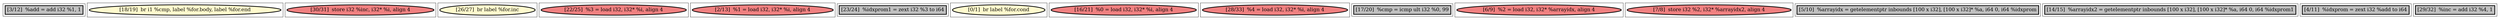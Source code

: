 
digraph G {





subgraph cluster16 {


node187 [penwidth=3.0,fontsize=20,fillcolor=grey,label="[3/12]  %add = add i32 %1, 1",shape=rectangle,style=filled ]



}

subgraph cluster4 {


node175 [penwidth=3.0,fontsize=20,fillcolor=lemonchiffon,label="[18/19]  br i1 %cmp, label %for.body, label %for.end",shape=ellipse,style=filled ]



}

subgraph cluster3 {


node174 [penwidth=3.0,fontsize=20,fillcolor=lightcoral,label="[30/31]  store i32 %inc, i32* %i, align 4",shape=ellipse,style=filled ]



}

subgraph cluster2 {


node173 [penwidth=3.0,fontsize=20,fillcolor=lemonchiffon,label="[26/27]  br label %for.inc",shape=ellipse,style=filled ]



}

subgraph cluster1 {


node172 [penwidth=3.0,fontsize=20,fillcolor=lightcoral,label="[22/25]  %3 = load i32, i32* %i, align 4",shape=ellipse,style=filled ]



}

subgraph cluster12 {


node183 [penwidth=3.0,fontsize=20,fillcolor=lightcoral,label="[2/13]  %1 = load i32, i32* %i, align 4",shape=ellipse,style=filled ]



}

subgraph cluster5 {


node176 [penwidth=3.0,fontsize=20,fillcolor=grey,label="[23/24]  %idxprom1 = zext i32 %3 to i64",shape=rectangle,style=filled ]



}

subgraph cluster0 {


node171 [penwidth=3.0,fontsize=20,fillcolor=lemonchiffon,label="[0/1]  br label %for.cond",shape=ellipse,style=filled ]



}

subgraph cluster6 {


node177 [penwidth=3.0,fontsize=20,fillcolor=lightcoral,label="[16/21]  %0 = load i32, i32* %i, align 4",shape=ellipse,style=filled ]



}

subgraph cluster14 {


node185 [penwidth=3.0,fontsize=20,fillcolor=lightcoral,label="[28/33]  %4 = load i32, i32* %i, align 4",shape=ellipse,style=filled ]



}

subgraph cluster7 {


node178 [penwidth=3.0,fontsize=20,fillcolor=grey,label="[17/20]  %cmp = icmp ult i32 %0, 99",shape=rectangle,style=filled ]



}

subgraph cluster8 {


node179 [penwidth=3.0,fontsize=20,fillcolor=lightcoral,label="[6/9]  %2 = load i32, i32* %arrayidx, align 4",shape=ellipse,style=filled ]



}

subgraph cluster9 {


node180 [penwidth=3.0,fontsize=20,fillcolor=lightcoral,label="[7/8]  store i32 %2, i32* %arrayidx2, align 4",shape=ellipse,style=filled ]



}

subgraph cluster10 {


node181 [penwidth=3.0,fontsize=20,fillcolor=grey,label="[5/10]  %arrayidx = getelementptr inbounds [100 x i32], [100 x i32]* %a, i64 0, i64 %idxprom",shape=rectangle,style=filled ]



}

subgraph cluster11 {


node182 [penwidth=3.0,fontsize=20,fillcolor=grey,label="[14/15]  %arrayidx2 = getelementptr inbounds [100 x i32], [100 x i32]* %a, i64 0, i64 %idxprom1",shape=rectangle,style=filled ]



}

subgraph cluster13 {


node184 [penwidth=3.0,fontsize=20,fillcolor=grey,label="[4/11]  %idxprom = zext i32 %add to i64",shape=rectangle,style=filled ]



}

subgraph cluster15 {


node186 [penwidth=3.0,fontsize=20,fillcolor=grey,label="[29/32]  %inc = add i32 %4, 1",shape=rectangle,style=filled ]



}

}
